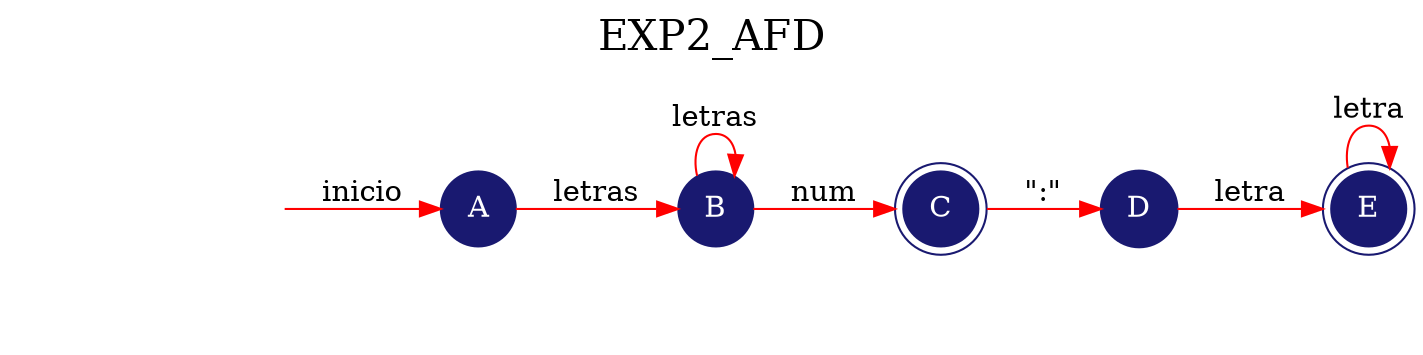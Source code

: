 digraph EXP2_AFD {
	rankdir=LR;
	graph [label="EXP2_AFD", labelloc=t, fontsize=20]; 
	node [style = filled,color = mediumseagreen];
	node [shape=circle];
	node [color=midnightblue,fontcolor=white];
	edge [color=red];
	secret_node [style=invis];
	secret_node -> A [label="inicio"];

	A->B [label="letras"];

	B->B [label="letras"];

	B->C [label="num"];

	C->D [label="\":\""];

	D->E [label="letra"];

	E->E [label="letra"];

	C[shape=doublecircle];
	E[shape=doublecircle];
 }